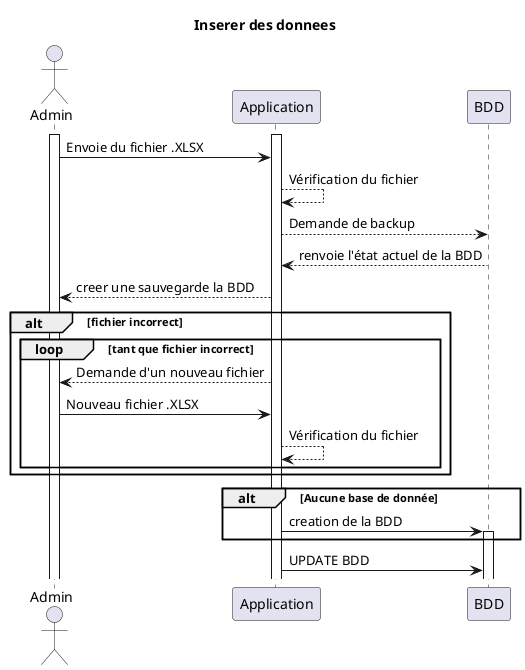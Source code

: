 @startuml Inserer_donnees

title Inserer des donnees
actor "Admin" as Ad
participant Application
participant BDD

activate Ad
activate Application

Ad -> Application : Envoie du fichier .XLSX
Application --> Application : Vérification du fichier
Application --> BDD : Demande de backup
Application <-- BDD : renvoie l'état actuel de la BDD
Ad <-- Application : creer une sauvegarde la BDD
alt fichier incorrect
loop tant que fichier incorrect
Ad <-- Application : Demande d'un nouveau fichier
Ad -> Application : Nouveau fichier .XLSX
Application --> Application : Vérification du fichier
end

end


alt Aucune base de donnée
Application -> BDD : creation de la BDD
activate BDD
end

Application -> BDD : UPDATE BDD
@enduml